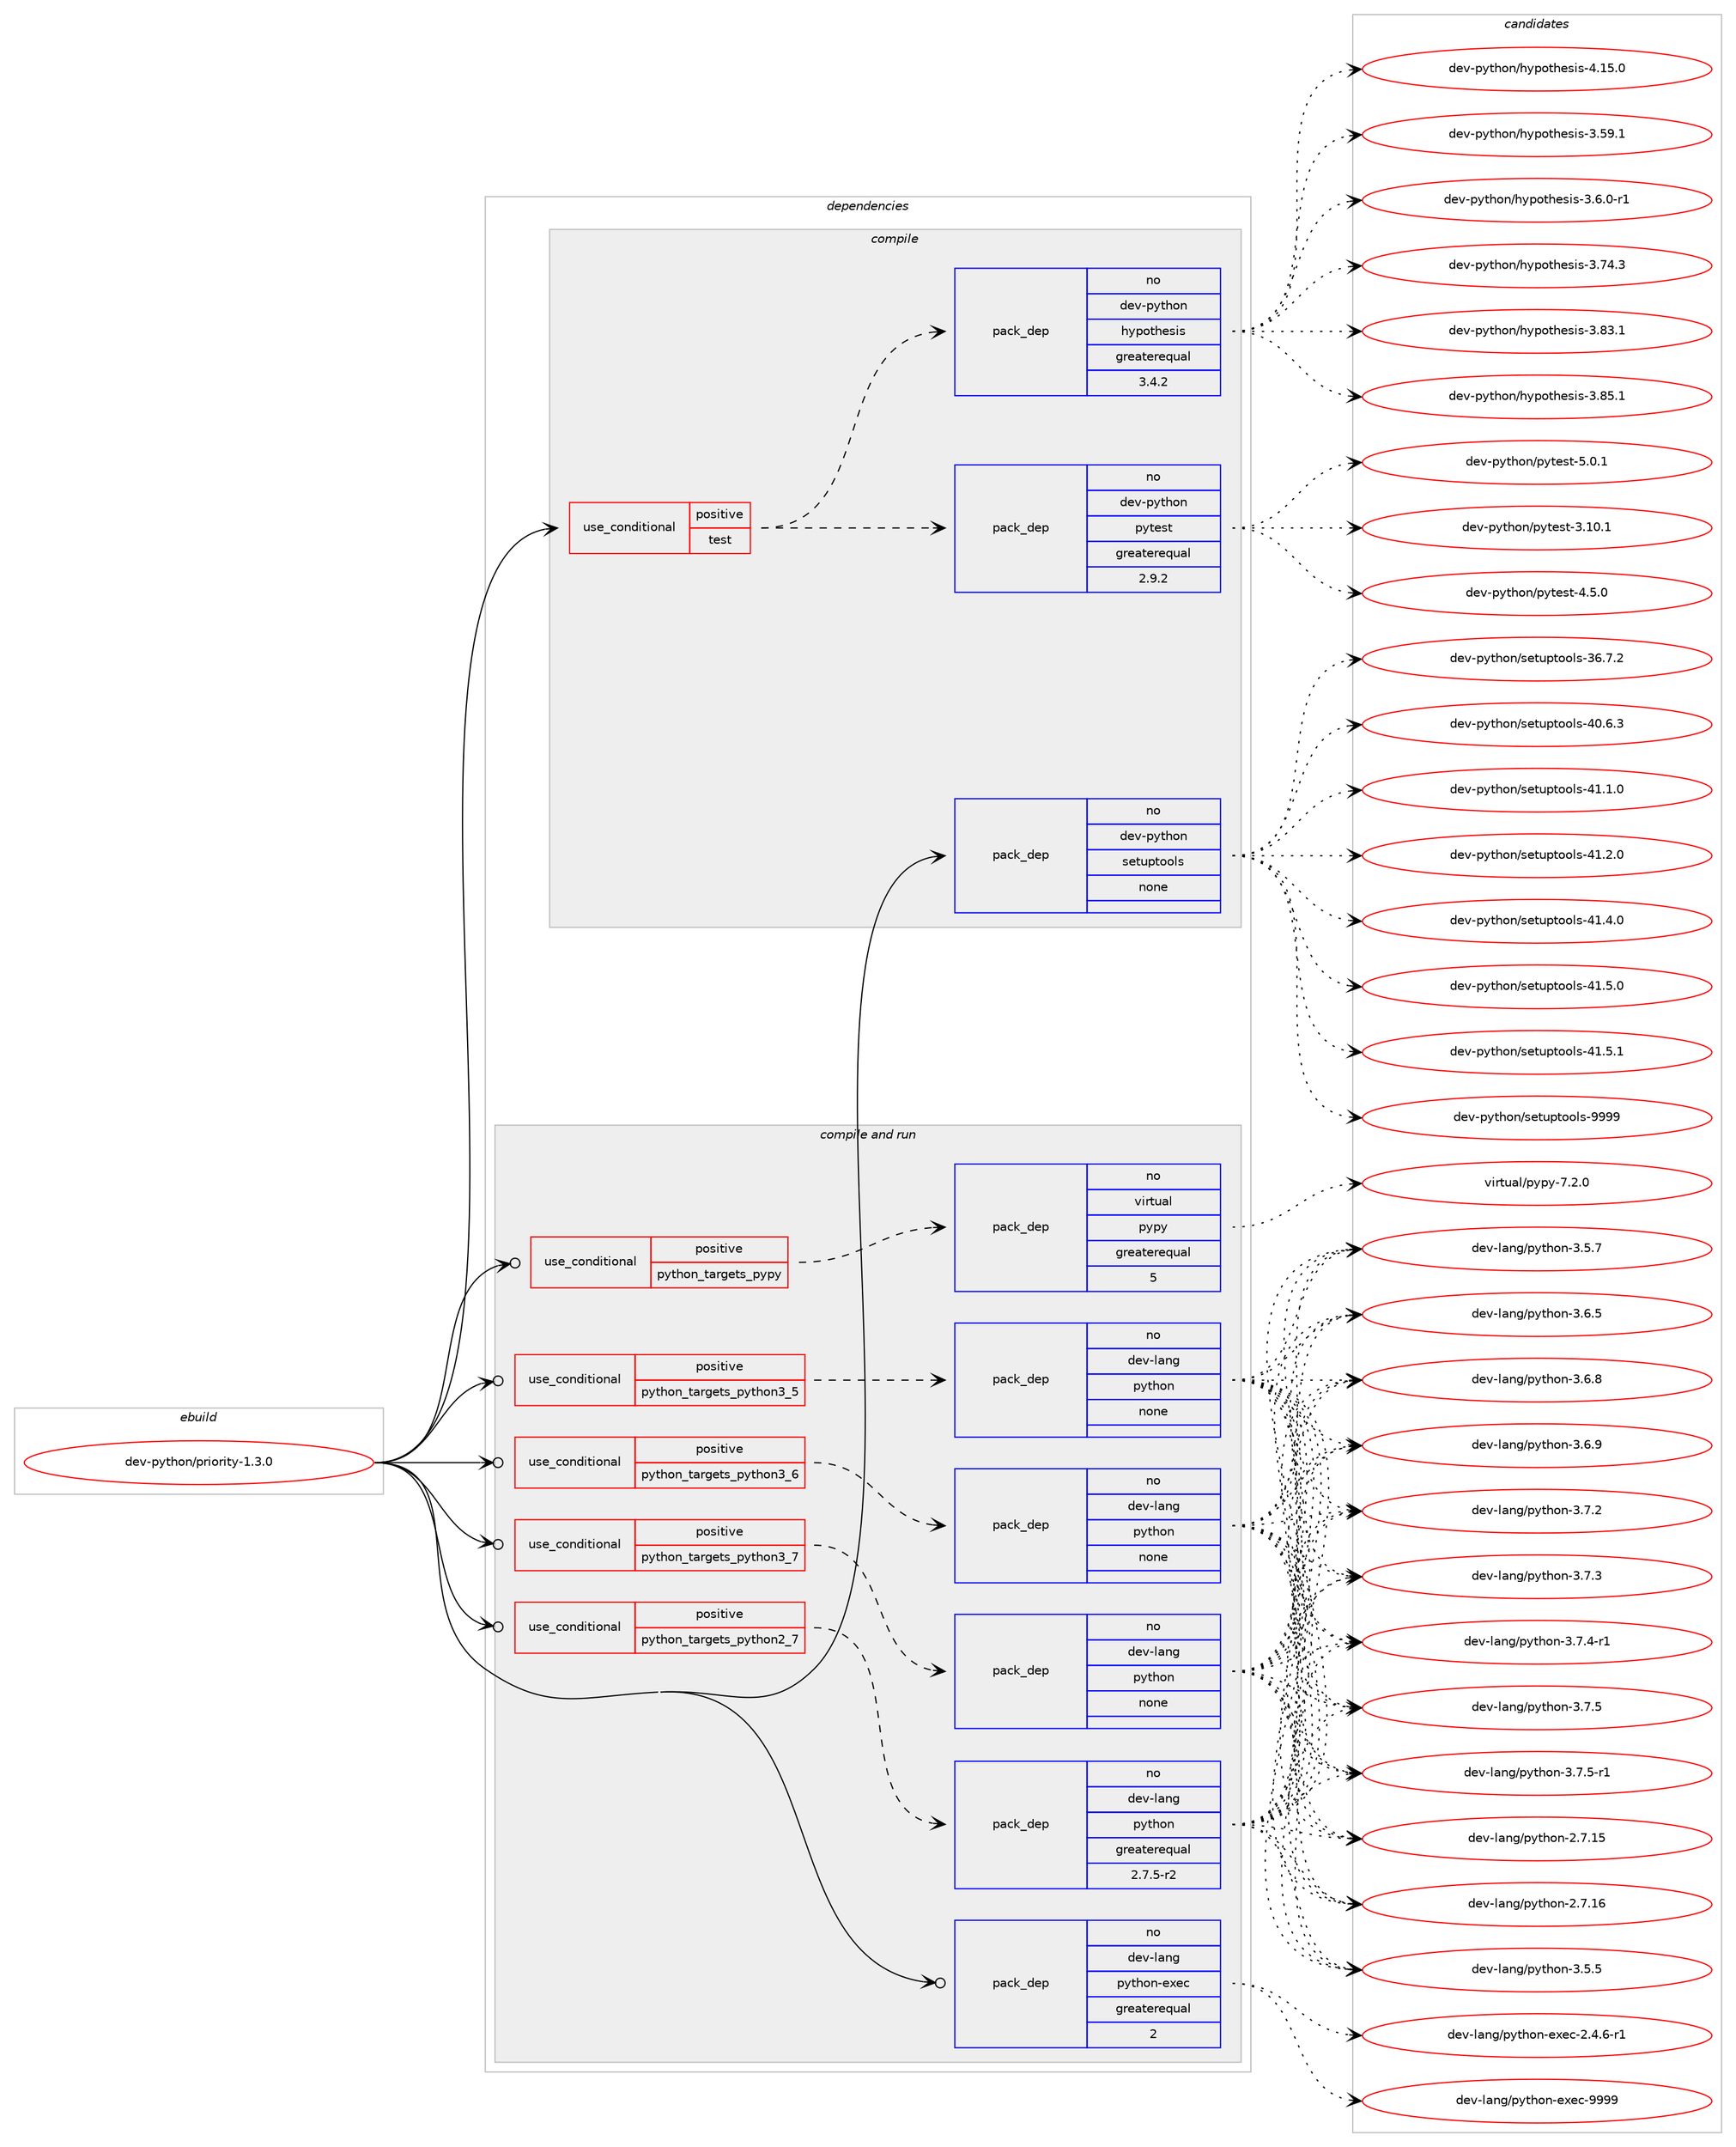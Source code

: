 digraph prolog {

# *************
# Graph options
# *************

newrank=true;
concentrate=true;
compound=true;
graph [rankdir=LR,fontname=Helvetica,fontsize=10,ranksep=1.5];#, ranksep=2.5, nodesep=0.2];
edge  [arrowhead=vee];
node  [fontname=Helvetica,fontsize=10];

# **********
# The ebuild
# **********

subgraph cluster_leftcol {
color=gray;
rank=same;
label=<<i>ebuild</i>>;
id [label="dev-python/priority-1.3.0", color=red, width=4, href="../dev-python/priority-1.3.0.svg"];
}

# ****************
# The dependencies
# ****************

subgraph cluster_midcol {
color=gray;
label=<<i>dependencies</i>>;
subgraph cluster_compile {
fillcolor="#eeeeee";
style=filled;
label=<<i>compile</i>>;
subgraph cond144868 {
dependency622905 [label=<<TABLE BORDER="0" CELLBORDER="1" CELLSPACING="0" CELLPADDING="4"><TR><TD ROWSPAN="3" CELLPADDING="10">use_conditional</TD></TR><TR><TD>positive</TD></TR><TR><TD>test</TD></TR></TABLE>>, shape=none, color=red];
subgraph pack466197 {
dependency622906 [label=<<TABLE BORDER="0" CELLBORDER="1" CELLSPACING="0" CELLPADDING="4" WIDTH="220"><TR><TD ROWSPAN="6" CELLPADDING="30">pack_dep</TD></TR><TR><TD WIDTH="110">no</TD></TR><TR><TD>dev-python</TD></TR><TR><TD>pytest</TD></TR><TR><TD>greaterequal</TD></TR><TR><TD>2.9.2</TD></TR></TABLE>>, shape=none, color=blue];
}
dependency622905:e -> dependency622906:w [weight=20,style="dashed",arrowhead="vee"];
subgraph pack466198 {
dependency622907 [label=<<TABLE BORDER="0" CELLBORDER="1" CELLSPACING="0" CELLPADDING="4" WIDTH="220"><TR><TD ROWSPAN="6" CELLPADDING="30">pack_dep</TD></TR><TR><TD WIDTH="110">no</TD></TR><TR><TD>dev-python</TD></TR><TR><TD>hypothesis</TD></TR><TR><TD>greaterequal</TD></TR><TR><TD>3.4.2</TD></TR></TABLE>>, shape=none, color=blue];
}
dependency622905:e -> dependency622907:w [weight=20,style="dashed",arrowhead="vee"];
}
id:e -> dependency622905:w [weight=20,style="solid",arrowhead="vee"];
subgraph pack466199 {
dependency622908 [label=<<TABLE BORDER="0" CELLBORDER="1" CELLSPACING="0" CELLPADDING="4" WIDTH="220"><TR><TD ROWSPAN="6" CELLPADDING="30">pack_dep</TD></TR><TR><TD WIDTH="110">no</TD></TR><TR><TD>dev-python</TD></TR><TR><TD>setuptools</TD></TR><TR><TD>none</TD></TR><TR><TD></TD></TR></TABLE>>, shape=none, color=blue];
}
id:e -> dependency622908:w [weight=20,style="solid",arrowhead="vee"];
}
subgraph cluster_compileandrun {
fillcolor="#eeeeee";
style=filled;
label=<<i>compile and run</i>>;
subgraph cond144869 {
dependency622909 [label=<<TABLE BORDER="0" CELLBORDER="1" CELLSPACING="0" CELLPADDING="4"><TR><TD ROWSPAN="3" CELLPADDING="10">use_conditional</TD></TR><TR><TD>positive</TD></TR><TR><TD>python_targets_pypy</TD></TR></TABLE>>, shape=none, color=red];
subgraph pack466200 {
dependency622910 [label=<<TABLE BORDER="0" CELLBORDER="1" CELLSPACING="0" CELLPADDING="4" WIDTH="220"><TR><TD ROWSPAN="6" CELLPADDING="30">pack_dep</TD></TR><TR><TD WIDTH="110">no</TD></TR><TR><TD>virtual</TD></TR><TR><TD>pypy</TD></TR><TR><TD>greaterequal</TD></TR><TR><TD>5</TD></TR></TABLE>>, shape=none, color=blue];
}
dependency622909:e -> dependency622910:w [weight=20,style="dashed",arrowhead="vee"];
}
id:e -> dependency622909:w [weight=20,style="solid",arrowhead="odotvee"];
subgraph cond144870 {
dependency622911 [label=<<TABLE BORDER="0" CELLBORDER="1" CELLSPACING="0" CELLPADDING="4"><TR><TD ROWSPAN="3" CELLPADDING="10">use_conditional</TD></TR><TR><TD>positive</TD></TR><TR><TD>python_targets_python2_7</TD></TR></TABLE>>, shape=none, color=red];
subgraph pack466201 {
dependency622912 [label=<<TABLE BORDER="0" CELLBORDER="1" CELLSPACING="0" CELLPADDING="4" WIDTH="220"><TR><TD ROWSPAN="6" CELLPADDING="30">pack_dep</TD></TR><TR><TD WIDTH="110">no</TD></TR><TR><TD>dev-lang</TD></TR><TR><TD>python</TD></TR><TR><TD>greaterequal</TD></TR><TR><TD>2.7.5-r2</TD></TR></TABLE>>, shape=none, color=blue];
}
dependency622911:e -> dependency622912:w [weight=20,style="dashed",arrowhead="vee"];
}
id:e -> dependency622911:w [weight=20,style="solid",arrowhead="odotvee"];
subgraph cond144871 {
dependency622913 [label=<<TABLE BORDER="0" CELLBORDER="1" CELLSPACING="0" CELLPADDING="4"><TR><TD ROWSPAN="3" CELLPADDING="10">use_conditional</TD></TR><TR><TD>positive</TD></TR><TR><TD>python_targets_python3_5</TD></TR></TABLE>>, shape=none, color=red];
subgraph pack466202 {
dependency622914 [label=<<TABLE BORDER="0" CELLBORDER="1" CELLSPACING="0" CELLPADDING="4" WIDTH="220"><TR><TD ROWSPAN="6" CELLPADDING="30">pack_dep</TD></TR><TR><TD WIDTH="110">no</TD></TR><TR><TD>dev-lang</TD></TR><TR><TD>python</TD></TR><TR><TD>none</TD></TR><TR><TD></TD></TR></TABLE>>, shape=none, color=blue];
}
dependency622913:e -> dependency622914:w [weight=20,style="dashed",arrowhead="vee"];
}
id:e -> dependency622913:w [weight=20,style="solid",arrowhead="odotvee"];
subgraph cond144872 {
dependency622915 [label=<<TABLE BORDER="0" CELLBORDER="1" CELLSPACING="0" CELLPADDING="4"><TR><TD ROWSPAN="3" CELLPADDING="10">use_conditional</TD></TR><TR><TD>positive</TD></TR><TR><TD>python_targets_python3_6</TD></TR></TABLE>>, shape=none, color=red];
subgraph pack466203 {
dependency622916 [label=<<TABLE BORDER="0" CELLBORDER="1" CELLSPACING="0" CELLPADDING="4" WIDTH="220"><TR><TD ROWSPAN="6" CELLPADDING="30">pack_dep</TD></TR><TR><TD WIDTH="110">no</TD></TR><TR><TD>dev-lang</TD></TR><TR><TD>python</TD></TR><TR><TD>none</TD></TR><TR><TD></TD></TR></TABLE>>, shape=none, color=blue];
}
dependency622915:e -> dependency622916:w [weight=20,style="dashed",arrowhead="vee"];
}
id:e -> dependency622915:w [weight=20,style="solid",arrowhead="odotvee"];
subgraph cond144873 {
dependency622917 [label=<<TABLE BORDER="0" CELLBORDER="1" CELLSPACING="0" CELLPADDING="4"><TR><TD ROWSPAN="3" CELLPADDING="10">use_conditional</TD></TR><TR><TD>positive</TD></TR><TR><TD>python_targets_python3_7</TD></TR></TABLE>>, shape=none, color=red];
subgraph pack466204 {
dependency622918 [label=<<TABLE BORDER="0" CELLBORDER="1" CELLSPACING="0" CELLPADDING="4" WIDTH="220"><TR><TD ROWSPAN="6" CELLPADDING="30">pack_dep</TD></TR><TR><TD WIDTH="110">no</TD></TR><TR><TD>dev-lang</TD></TR><TR><TD>python</TD></TR><TR><TD>none</TD></TR><TR><TD></TD></TR></TABLE>>, shape=none, color=blue];
}
dependency622917:e -> dependency622918:w [weight=20,style="dashed",arrowhead="vee"];
}
id:e -> dependency622917:w [weight=20,style="solid",arrowhead="odotvee"];
subgraph pack466205 {
dependency622919 [label=<<TABLE BORDER="0" CELLBORDER="1" CELLSPACING="0" CELLPADDING="4" WIDTH="220"><TR><TD ROWSPAN="6" CELLPADDING="30">pack_dep</TD></TR><TR><TD WIDTH="110">no</TD></TR><TR><TD>dev-lang</TD></TR><TR><TD>python-exec</TD></TR><TR><TD>greaterequal</TD></TR><TR><TD>2</TD></TR></TABLE>>, shape=none, color=blue];
}
id:e -> dependency622919:w [weight=20,style="solid",arrowhead="odotvee"];
}
subgraph cluster_run {
fillcolor="#eeeeee";
style=filled;
label=<<i>run</i>>;
}
}

# **************
# The candidates
# **************

subgraph cluster_choices {
rank=same;
color=gray;
label=<<i>candidates</i>>;

subgraph choice466197 {
color=black;
nodesep=1;
choice100101118451121211161041111104711212111610111511645514649484649 [label="dev-python/pytest-3.10.1", color=red, width=4,href="../dev-python/pytest-3.10.1.svg"];
choice1001011184511212111610411111047112121116101115116455246534648 [label="dev-python/pytest-4.5.0", color=red, width=4,href="../dev-python/pytest-4.5.0.svg"];
choice1001011184511212111610411111047112121116101115116455346484649 [label="dev-python/pytest-5.0.1", color=red, width=4,href="../dev-python/pytest-5.0.1.svg"];
dependency622906:e -> choice100101118451121211161041111104711212111610111511645514649484649:w [style=dotted,weight="100"];
dependency622906:e -> choice1001011184511212111610411111047112121116101115116455246534648:w [style=dotted,weight="100"];
dependency622906:e -> choice1001011184511212111610411111047112121116101115116455346484649:w [style=dotted,weight="100"];
}
subgraph choice466198 {
color=black;
nodesep=1;
choice100101118451121211161041111104710412111211111610410111510511545514653574649 [label="dev-python/hypothesis-3.59.1", color=red, width=4,href="../dev-python/hypothesis-3.59.1.svg"];
choice10010111845112121116104111110471041211121111161041011151051154551465446484511449 [label="dev-python/hypothesis-3.6.0-r1", color=red, width=4,href="../dev-python/hypothesis-3.6.0-r1.svg"];
choice100101118451121211161041111104710412111211111610410111510511545514655524651 [label="dev-python/hypothesis-3.74.3", color=red, width=4,href="../dev-python/hypothesis-3.74.3.svg"];
choice100101118451121211161041111104710412111211111610410111510511545514656514649 [label="dev-python/hypothesis-3.83.1", color=red, width=4,href="../dev-python/hypothesis-3.83.1.svg"];
choice100101118451121211161041111104710412111211111610410111510511545514656534649 [label="dev-python/hypothesis-3.85.1", color=red, width=4,href="../dev-python/hypothesis-3.85.1.svg"];
choice100101118451121211161041111104710412111211111610410111510511545524649534648 [label="dev-python/hypothesis-4.15.0", color=red, width=4,href="../dev-python/hypothesis-4.15.0.svg"];
dependency622907:e -> choice100101118451121211161041111104710412111211111610410111510511545514653574649:w [style=dotted,weight="100"];
dependency622907:e -> choice10010111845112121116104111110471041211121111161041011151051154551465446484511449:w [style=dotted,weight="100"];
dependency622907:e -> choice100101118451121211161041111104710412111211111610410111510511545514655524651:w [style=dotted,weight="100"];
dependency622907:e -> choice100101118451121211161041111104710412111211111610410111510511545514656514649:w [style=dotted,weight="100"];
dependency622907:e -> choice100101118451121211161041111104710412111211111610410111510511545514656534649:w [style=dotted,weight="100"];
dependency622907:e -> choice100101118451121211161041111104710412111211111610410111510511545524649534648:w [style=dotted,weight="100"];
}
subgraph choice466199 {
color=black;
nodesep=1;
choice100101118451121211161041111104711510111611711211611111110811545515446554650 [label="dev-python/setuptools-36.7.2", color=red, width=4,href="../dev-python/setuptools-36.7.2.svg"];
choice100101118451121211161041111104711510111611711211611111110811545524846544651 [label="dev-python/setuptools-40.6.3", color=red, width=4,href="../dev-python/setuptools-40.6.3.svg"];
choice100101118451121211161041111104711510111611711211611111110811545524946494648 [label="dev-python/setuptools-41.1.0", color=red, width=4,href="../dev-python/setuptools-41.1.0.svg"];
choice100101118451121211161041111104711510111611711211611111110811545524946504648 [label="dev-python/setuptools-41.2.0", color=red, width=4,href="../dev-python/setuptools-41.2.0.svg"];
choice100101118451121211161041111104711510111611711211611111110811545524946524648 [label="dev-python/setuptools-41.4.0", color=red, width=4,href="../dev-python/setuptools-41.4.0.svg"];
choice100101118451121211161041111104711510111611711211611111110811545524946534648 [label="dev-python/setuptools-41.5.0", color=red, width=4,href="../dev-python/setuptools-41.5.0.svg"];
choice100101118451121211161041111104711510111611711211611111110811545524946534649 [label="dev-python/setuptools-41.5.1", color=red, width=4,href="../dev-python/setuptools-41.5.1.svg"];
choice10010111845112121116104111110471151011161171121161111111081154557575757 [label="dev-python/setuptools-9999", color=red, width=4,href="../dev-python/setuptools-9999.svg"];
dependency622908:e -> choice100101118451121211161041111104711510111611711211611111110811545515446554650:w [style=dotted,weight="100"];
dependency622908:e -> choice100101118451121211161041111104711510111611711211611111110811545524846544651:w [style=dotted,weight="100"];
dependency622908:e -> choice100101118451121211161041111104711510111611711211611111110811545524946494648:w [style=dotted,weight="100"];
dependency622908:e -> choice100101118451121211161041111104711510111611711211611111110811545524946504648:w [style=dotted,weight="100"];
dependency622908:e -> choice100101118451121211161041111104711510111611711211611111110811545524946524648:w [style=dotted,weight="100"];
dependency622908:e -> choice100101118451121211161041111104711510111611711211611111110811545524946534648:w [style=dotted,weight="100"];
dependency622908:e -> choice100101118451121211161041111104711510111611711211611111110811545524946534649:w [style=dotted,weight="100"];
dependency622908:e -> choice10010111845112121116104111110471151011161171121161111111081154557575757:w [style=dotted,weight="100"];
}
subgraph choice466200 {
color=black;
nodesep=1;
choice1181051141161179710847112121112121455546504648 [label="virtual/pypy-7.2.0", color=red, width=4,href="../virtual/pypy-7.2.0.svg"];
dependency622910:e -> choice1181051141161179710847112121112121455546504648:w [style=dotted,weight="100"];
}
subgraph choice466201 {
color=black;
nodesep=1;
choice10010111845108971101034711212111610411111045504655464953 [label="dev-lang/python-2.7.15", color=red, width=4,href="../dev-lang/python-2.7.15.svg"];
choice10010111845108971101034711212111610411111045504655464954 [label="dev-lang/python-2.7.16", color=red, width=4,href="../dev-lang/python-2.7.16.svg"];
choice100101118451089711010347112121116104111110455146534653 [label="dev-lang/python-3.5.5", color=red, width=4,href="../dev-lang/python-3.5.5.svg"];
choice100101118451089711010347112121116104111110455146534655 [label="dev-lang/python-3.5.7", color=red, width=4,href="../dev-lang/python-3.5.7.svg"];
choice100101118451089711010347112121116104111110455146544653 [label="dev-lang/python-3.6.5", color=red, width=4,href="../dev-lang/python-3.6.5.svg"];
choice100101118451089711010347112121116104111110455146544656 [label="dev-lang/python-3.6.8", color=red, width=4,href="../dev-lang/python-3.6.8.svg"];
choice100101118451089711010347112121116104111110455146544657 [label="dev-lang/python-3.6.9", color=red, width=4,href="../dev-lang/python-3.6.9.svg"];
choice100101118451089711010347112121116104111110455146554650 [label="dev-lang/python-3.7.2", color=red, width=4,href="../dev-lang/python-3.7.2.svg"];
choice100101118451089711010347112121116104111110455146554651 [label="dev-lang/python-3.7.3", color=red, width=4,href="../dev-lang/python-3.7.3.svg"];
choice1001011184510897110103471121211161041111104551465546524511449 [label="dev-lang/python-3.7.4-r1", color=red, width=4,href="../dev-lang/python-3.7.4-r1.svg"];
choice100101118451089711010347112121116104111110455146554653 [label="dev-lang/python-3.7.5", color=red, width=4,href="../dev-lang/python-3.7.5.svg"];
choice1001011184510897110103471121211161041111104551465546534511449 [label="dev-lang/python-3.7.5-r1", color=red, width=4,href="../dev-lang/python-3.7.5-r1.svg"];
dependency622912:e -> choice10010111845108971101034711212111610411111045504655464953:w [style=dotted,weight="100"];
dependency622912:e -> choice10010111845108971101034711212111610411111045504655464954:w [style=dotted,weight="100"];
dependency622912:e -> choice100101118451089711010347112121116104111110455146534653:w [style=dotted,weight="100"];
dependency622912:e -> choice100101118451089711010347112121116104111110455146534655:w [style=dotted,weight="100"];
dependency622912:e -> choice100101118451089711010347112121116104111110455146544653:w [style=dotted,weight="100"];
dependency622912:e -> choice100101118451089711010347112121116104111110455146544656:w [style=dotted,weight="100"];
dependency622912:e -> choice100101118451089711010347112121116104111110455146544657:w [style=dotted,weight="100"];
dependency622912:e -> choice100101118451089711010347112121116104111110455146554650:w [style=dotted,weight="100"];
dependency622912:e -> choice100101118451089711010347112121116104111110455146554651:w [style=dotted,weight="100"];
dependency622912:e -> choice1001011184510897110103471121211161041111104551465546524511449:w [style=dotted,weight="100"];
dependency622912:e -> choice100101118451089711010347112121116104111110455146554653:w [style=dotted,weight="100"];
dependency622912:e -> choice1001011184510897110103471121211161041111104551465546534511449:w [style=dotted,weight="100"];
}
subgraph choice466202 {
color=black;
nodesep=1;
choice10010111845108971101034711212111610411111045504655464953 [label="dev-lang/python-2.7.15", color=red, width=4,href="../dev-lang/python-2.7.15.svg"];
choice10010111845108971101034711212111610411111045504655464954 [label="dev-lang/python-2.7.16", color=red, width=4,href="../dev-lang/python-2.7.16.svg"];
choice100101118451089711010347112121116104111110455146534653 [label="dev-lang/python-3.5.5", color=red, width=4,href="../dev-lang/python-3.5.5.svg"];
choice100101118451089711010347112121116104111110455146534655 [label="dev-lang/python-3.5.7", color=red, width=4,href="../dev-lang/python-3.5.7.svg"];
choice100101118451089711010347112121116104111110455146544653 [label="dev-lang/python-3.6.5", color=red, width=4,href="../dev-lang/python-3.6.5.svg"];
choice100101118451089711010347112121116104111110455146544656 [label="dev-lang/python-3.6.8", color=red, width=4,href="../dev-lang/python-3.6.8.svg"];
choice100101118451089711010347112121116104111110455146544657 [label="dev-lang/python-3.6.9", color=red, width=4,href="../dev-lang/python-3.6.9.svg"];
choice100101118451089711010347112121116104111110455146554650 [label="dev-lang/python-3.7.2", color=red, width=4,href="../dev-lang/python-3.7.2.svg"];
choice100101118451089711010347112121116104111110455146554651 [label="dev-lang/python-3.7.3", color=red, width=4,href="../dev-lang/python-3.7.3.svg"];
choice1001011184510897110103471121211161041111104551465546524511449 [label="dev-lang/python-3.7.4-r1", color=red, width=4,href="../dev-lang/python-3.7.4-r1.svg"];
choice100101118451089711010347112121116104111110455146554653 [label="dev-lang/python-3.7.5", color=red, width=4,href="../dev-lang/python-3.7.5.svg"];
choice1001011184510897110103471121211161041111104551465546534511449 [label="dev-lang/python-3.7.5-r1", color=red, width=4,href="../dev-lang/python-3.7.5-r1.svg"];
dependency622914:e -> choice10010111845108971101034711212111610411111045504655464953:w [style=dotted,weight="100"];
dependency622914:e -> choice10010111845108971101034711212111610411111045504655464954:w [style=dotted,weight="100"];
dependency622914:e -> choice100101118451089711010347112121116104111110455146534653:w [style=dotted,weight="100"];
dependency622914:e -> choice100101118451089711010347112121116104111110455146534655:w [style=dotted,weight="100"];
dependency622914:e -> choice100101118451089711010347112121116104111110455146544653:w [style=dotted,weight="100"];
dependency622914:e -> choice100101118451089711010347112121116104111110455146544656:w [style=dotted,weight="100"];
dependency622914:e -> choice100101118451089711010347112121116104111110455146544657:w [style=dotted,weight="100"];
dependency622914:e -> choice100101118451089711010347112121116104111110455146554650:w [style=dotted,weight="100"];
dependency622914:e -> choice100101118451089711010347112121116104111110455146554651:w [style=dotted,weight="100"];
dependency622914:e -> choice1001011184510897110103471121211161041111104551465546524511449:w [style=dotted,weight="100"];
dependency622914:e -> choice100101118451089711010347112121116104111110455146554653:w [style=dotted,weight="100"];
dependency622914:e -> choice1001011184510897110103471121211161041111104551465546534511449:w [style=dotted,weight="100"];
}
subgraph choice466203 {
color=black;
nodesep=1;
choice10010111845108971101034711212111610411111045504655464953 [label="dev-lang/python-2.7.15", color=red, width=4,href="../dev-lang/python-2.7.15.svg"];
choice10010111845108971101034711212111610411111045504655464954 [label="dev-lang/python-2.7.16", color=red, width=4,href="../dev-lang/python-2.7.16.svg"];
choice100101118451089711010347112121116104111110455146534653 [label="dev-lang/python-3.5.5", color=red, width=4,href="../dev-lang/python-3.5.5.svg"];
choice100101118451089711010347112121116104111110455146534655 [label="dev-lang/python-3.5.7", color=red, width=4,href="../dev-lang/python-3.5.7.svg"];
choice100101118451089711010347112121116104111110455146544653 [label="dev-lang/python-3.6.5", color=red, width=4,href="../dev-lang/python-3.6.5.svg"];
choice100101118451089711010347112121116104111110455146544656 [label="dev-lang/python-3.6.8", color=red, width=4,href="../dev-lang/python-3.6.8.svg"];
choice100101118451089711010347112121116104111110455146544657 [label="dev-lang/python-3.6.9", color=red, width=4,href="../dev-lang/python-3.6.9.svg"];
choice100101118451089711010347112121116104111110455146554650 [label="dev-lang/python-3.7.2", color=red, width=4,href="../dev-lang/python-3.7.2.svg"];
choice100101118451089711010347112121116104111110455146554651 [label="dev-lang/python-3.7.3", color=red, width=4,href="../dev-lang/python-3.7.3.svg"];
choice1001011184510897110103471121211161041111104551465546524511449 [label="dev-lang/python-3.7.4-r1", color=red, width=4,href="../dev-lang/python-3.7.4-r1.svg"];
choice100101118451089711010347112121116104111110455146554653 [label="dev-lang/python-3.7.5", color=red, width=4,href="../dev-lang/python-3.7.5.svg"];
choice1001011184510897110103471121211161041111104551465546534511449 [label="dev-lang/python-3.7.5-r1", color=red, width=4,href="../dev-lang/python-3.7.5-r1.svg"];
dependency622916:e -> choice10010111845108971101034711212111610411111045504655464953:w [style=dotted,weight="100"];
dependency622916:e -> choice10010111845108971101034711212111610411111045504655464954:w [style=dotted,weight="100"];
dependency622916:e -> choice100101118451089711010347112121116104111110455146534653:w [style=dotted,weight="100"];
dependency622916:e -> choice100101118451089711010347112121116104111110455146534655:w [style=dotted,weight="100"];
dependency622916:e -> choice100101118451089711010347112121116104111110455146544653:w [style=dotted,weight="100"];
dependency622916:e -> choice100101118451089711010347112121116104111110455146544656:w [style=dotted,weight="100"];
dependency622916:e -> choice100101118451089711010347112121116104111110455146544657:w [style=dotted,weight="100"];
dependency622916:e -> choice100101118451089711010347112121116104111110455146554650:w [style=dotted,weight="100"];
dependency622916:e -> choice100101118451089711010347112121116104111110455146554651:w [style=dotted,weight="100"];
dependency622916:e -> choice1001011184510897110103471121211161041111104551465546524511449:w [style=dotted,weight="100"];
dependency622916:e -> choice100101118451089711010347112121116104111110455146554653:w [style=dotted,weight="100"];
dependency622916:e -> choice1001011184510897110103471121211161041111104551465546534511449:w [style=dotted,weight="100"];
}
subgraph choice466204 {
color=black;
nodesep=1;
choice10010111845108971101034711212111610411111045504655464953 [label="dev-lang/python-2.7.15", color=red, width=4,href="../dev-lang/python-2.7.15.svg"];
choice10010111845108971101034711212111610411111045504655464954 [label="dev-lang/python-2.7.16", color=red, width=4,href="../dev-lang/python-2.7.16.svg"];
choice100101118451089711010347112121116104111110455146534653 [label="dev-lang/python-3.5.5", color=red, width=4,href="../dev-lang/python-3.5.5.svg"];
choice100101118451089711010347112121116104111110455146534655 [label="dev-lang/python-3.5.7", color=red, width=4,href="../dev-lang/python-3.5.7.svg"];
choice100101118451089711010347112121116104111110455146544653 [label="dev-lang/python-3.6.5", color=red, width=4,href="../dev-lang/python-3.6.5.svg"];
choice100101118451089711010347112121116104111110455146544656 [label="dev-lang/python-3.6.8", color=red, width=4,href="../dev-lang/python-3.6.8.svg"];
choice100101118451089711010347112121116104111110455146544657 [label="dev-lang/python-3.6.9", color=red, width=4,href="../dev-lang/python-3.6.9.svg"];
choice100101118451089711010347112121116104111110455146554650 [label="dev-lang/python-3.7.2", color=red, width=4,href="../dev-lang/python-3.7.2.svg"];
choice100101118451089711010347112121116104111110455146554651 [label="dev-lang/python-3.7.3", color=red, width=4,href="../dev-lang/python-3.7.3.svg"];
choice1001011184510897110103471121211161041111104551465546524511449 [label="dev-lang/python-3.7.4-r1", color=red, width=4,href="../dev-lang/python-3.7.4-r1.svg"];
choice100101118451089711010347112121116104111110455146554653 [label="dev-lang/python-3.7.5", color=red, width=4,href="../dev-lang/python-3.7.5.svg"];
choice1001011184510897110103471121211161041111104551465546534511449 [label="dev-lang/python-3.7.5-r1", color=red, width=4,href="../dev-lang/python-3.7.5-r1.svg"];
dependency622918:e -> choice10010111845108971101034711212111610411111045504655464953:w [style=dotted,weight="100"];
dependency622918:e -> choice10010111845108971101034711212111610411111045504655464954:w [style=dotted,weight="100"];
dependency622918:e -> choice100101118451089711010347112121116104111110455146534653:w [style=dotted,weight="100"];
dependency622918:e -> choice100101118451089711010347112121116104111110455146534655:w [style=dotted,weight="100"];
dependency622918:e -> choice100101118451089711010347112121116104111110455146544653:w [style=dotted,weight="100"];
dependency622918:e -> choice100101118451089711010347112121116104111110455146544656:w [style=dotted,weight="100"];
dependency622918:e -> choice100101118451089711010347112121116104111110455146544657:w [style=dotted,weight="100"];
dependency622918:e -> choice100101118451089711010347112121116104111110455146554650:w [style=dotted,weight="100"];
dependency622918:e -> choice100101118451089711010347112121116104111110455146554651:w [style=dotted,weight="100"];
dependency622918:e -> choice1001011184510897110103471121211161041111104551465546524511449:w [style=dotted,weight="100"];
dependency622918:e -> choice100101118451089711010347112121116104111110455146554653:w [style=dotted,weight="100"];
dependency622918:e -> choice1001011184510897110103471121211161041111104551465546534511449:w [style=dotted,weight="100"];
}
subgraph choice466205 {
color=black;
nodesep=1;
choice10010111845108971101034711212111610411111045101120101994550465246544511449 [label="dev-lang/python-exec-2.4.6-r1", color=red, width=4,href="../dev-lang/python-exec-2.4.6-r1.svg"];
choice10010111845108971101034711212111610411111045101120101994557575757 [label="dev-lang/python-exec-9999", color=red, width=4,href="../dev-lang/python-exec-9999.svg"];
dependency622919:e -> choice10010111845108971101034711212111610411111045101120101994550465246544511449:w [style=dotted,weight="100"];
dependency622919:e -> choice10010111845108971101034711212111610411111045101120101994557575757:w [style=dotted,weight="100"];
}
}

}
